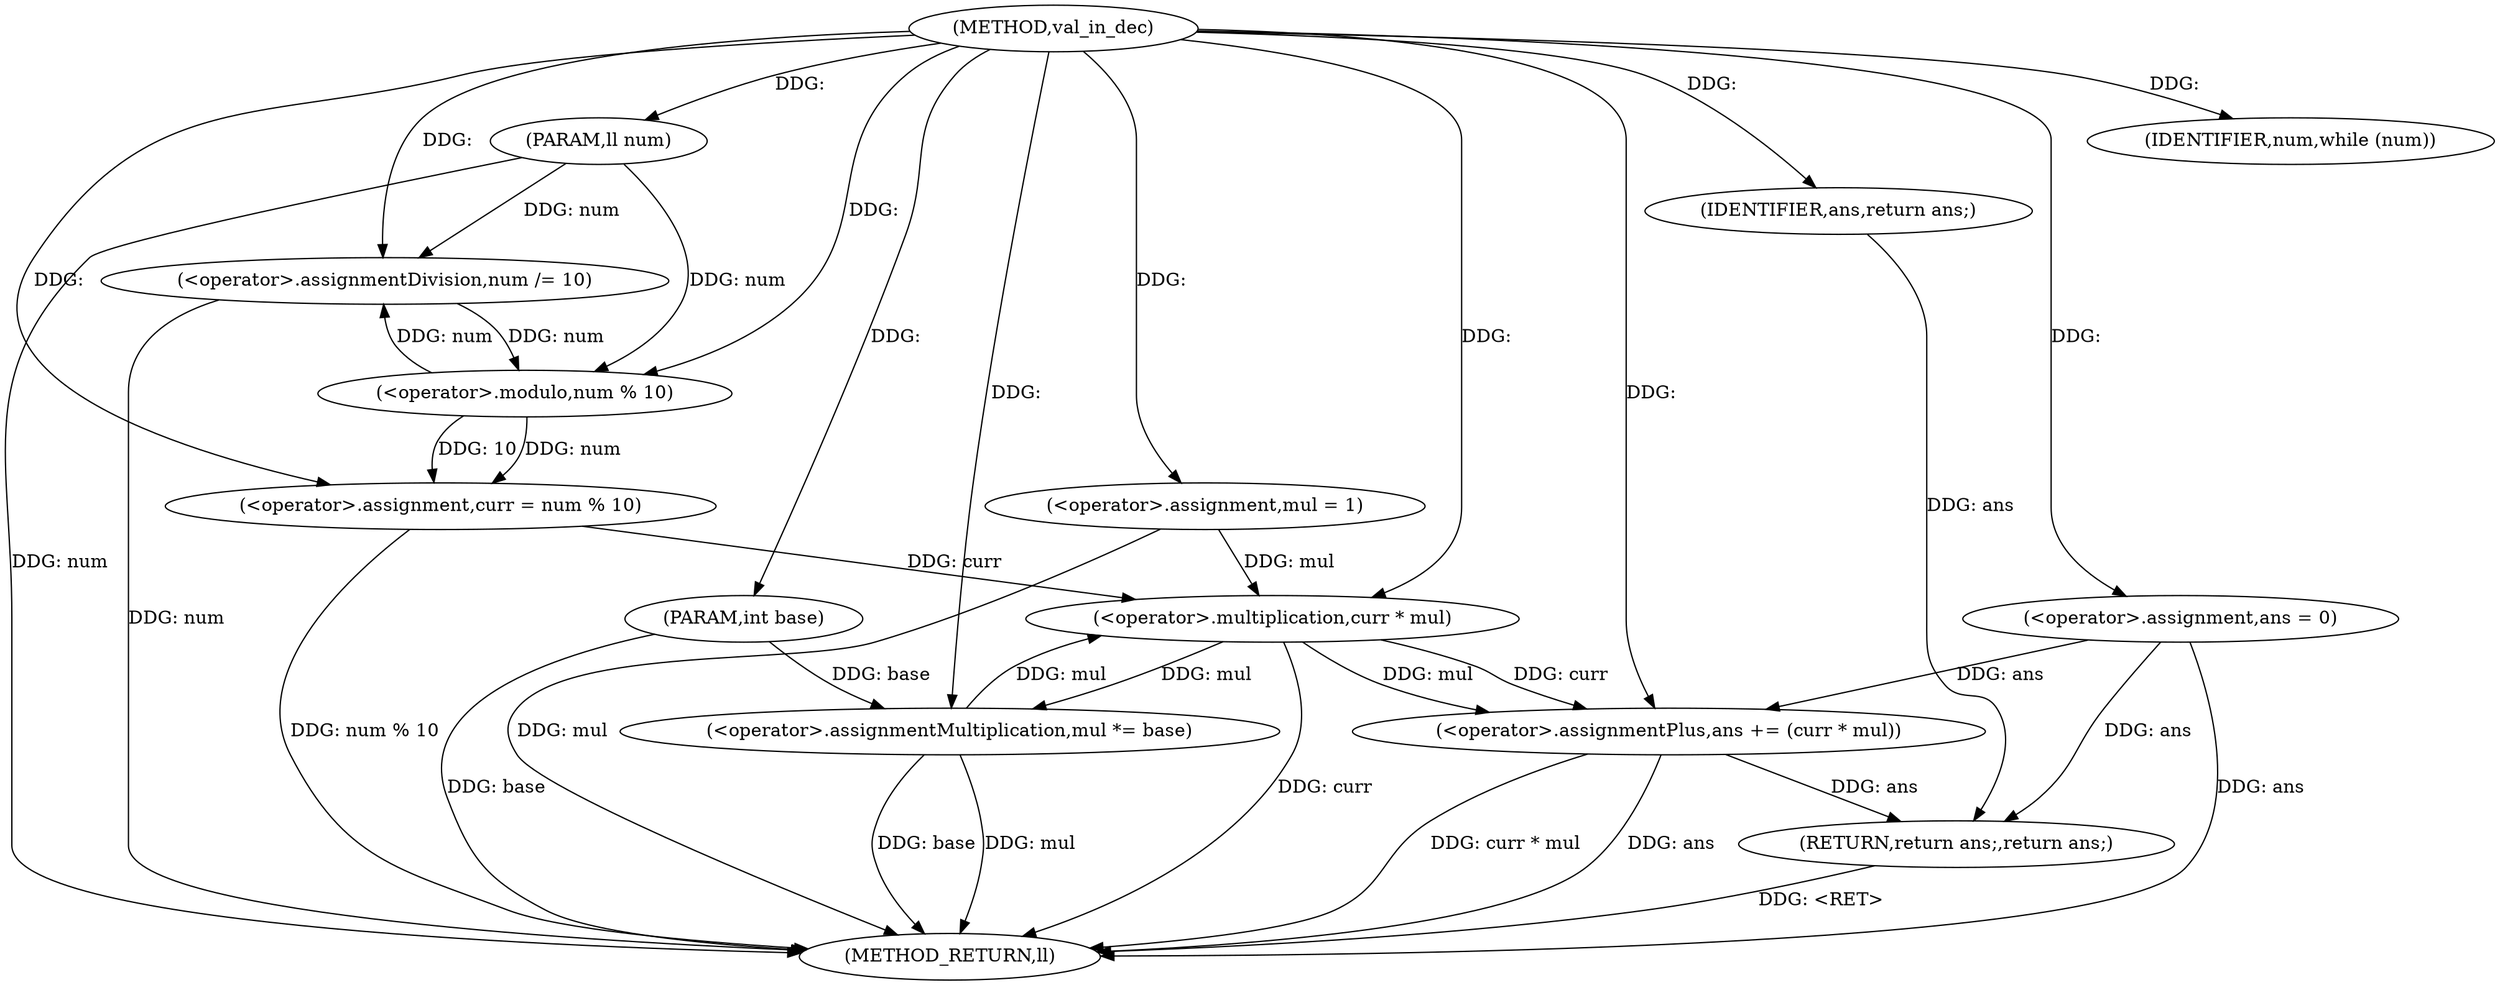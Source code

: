 digraph "val_in_dec" {  
"1000540" [label = "(METHOD,val_in_dec)" ]
"1000574" [label = "(METHOD_RETURN,ll)" ]
"1000541" [label = "(PARAM,ll num)" ]
"1000542" [label = "(PARAM,int base)" ]
"1000545" [label = "(<operator>.assignment,mul = 1)" ]
"1000549" [label = "(<operator>.assignment,ans = 0)" ]
"1000572" [label = "(RETURN,return ans;,return ans;)" ]
"1000554" [label = "(IDENTIFIER,num,while (num))" ]
"1000573" [label = "(IDENTIFIER,ans,return ans;)" ]
"1000556" [label = "(<operator>.assignment,curr = num % 10)" ]
"1000561" [label = "(<operator>.assignmentPlus,ans += (curr * mul))" ]
"1000566" [label = "(<operator>.assignmentMultiplication,mul *= base)" ]
"1000569" [label = "(<operator>.assignmentDivision,num /= 10)" ]
"1000558" [label = "(<operator>.modulo,num % 10)" ]
"1000563" [label = "(<operator>.multiplication,curr * mul)" ]
  "1000541" -> "1000574"  [ label = "DDG: num"] 
  "1000542" -> "1000574"  [ label = "DDG: base"] 
  "1000545" -> "1000574"  [ label = "DDG: mul"] 
  "1000549" -> "1000574"  [ label = "DDG: ans"] 
  "1000556" -> "1000574"  [ label = "DDG: num % 10"] 
  "1000561" -> "1000574"  [ label = "DDG: ans"] 
  "1000563" -> "1000574"  [ label = "DDG: curr"] 
  "1000561" -> "1000574"  [ label = "DDG: curr * mul"] 
  "1000566" -> "1000574"  [ label = "DDG: mul"] 
  "1000566" -> "1000574"  [ label = "DDG: base"] 
  "1000569" -> "1000574"  [ label = "DDG: num"] 
  "1000572" -> "1000574"  [ label = "DDG: <RET>"] 
  "1000540" -> "1000541"  [ label = "DDG: "] 
  "1000540" -> "1000542"  [ label = "DDG: "] 
  "1000540" -> "1000545"  [ label = "DDG: "] 
  "1000540" -> "1000549"  [ label = "DDG: "] 
  "1000573" -> "1000572"  [ label = "DDG: ans"] 
  "1000549" -> "1000572"  [ label = "DDG: ans"] 
  "1000561" -> "1000572"  [ label = "DDG: ans"] 
  "1000540" -> "1000554"  [ label = "DDG: "] 
  "1000540" -> "1000573"  [ label = "DDG: "] 
  "1000558" -> "1000556"  [ label = "DDG: 10"] 
  "1000558" -> "1000556"  [ label = "DDG: num"] 
  "1000563" -> "1000561"  [ label = "DDG: mul"] 
  "1000563" -> "1000561"  [ label = "DDG: curr"] 
  "1000542" -> "1000566"  [ label = "DDG: base"] 
  "1000540" -> "1000566"  [ label = "DDG: "] 
  "1000540" -> "1000569"  [ label = "DDG: "] 
  "1000540" -> "1000556"  [ label = "DDG: "] 
  "1000549" -> "1000561"  [ label = "DDG: ans"] 
  "1000540" -> "1000561"  [ label = "DDG: "] 
  "1000563" -> "1000566"  [ label = "DDG: mul"] 
  "1000558" -> "1000569"  [ label = "DDG: num"] 
  "1000541" -> "1000569"  [ label = "DDG: num"] 
  "1000569" -> "1000558"  [ label = "DDG: num"] 
  "1000541" -> "1000558"  [ label = "DDG: num"] 
  "1000540" -> "1000558"  [ label = "DDG: "] 
  "1000556" -> "1000563"  [ label = "DDG: curr"] 
  "1000540" -> "1000563"  [ label = "DDG: "] 
  "1000545" -> "1000563"  [ label = "DDG: mul"] 
  "1000566" -> "1000563"  [ label = "DDG: mul"] 
}
